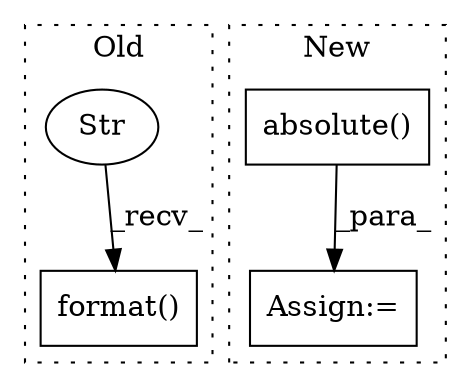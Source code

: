 digraph G {
subgraph cluster0 {
1 [label="format()" a="75" s="972,1129" l="149,18" shape="box"];
3 [label="Str" a="66" s="972" l="120" shape="ellipse"];
label = "Old";
style="dotted";
}
subgraph cluster1 {
2 [label="absolute()" a="75" s="2804" l="37" shape="box"];
4 [label="Assign:=" a="68" s="2801" l="3" shape="box"];
label = "New";
style="dotted";
}
2 -> 4 [label="_para_"];
3 -> 1 [label="_recv_"];
}